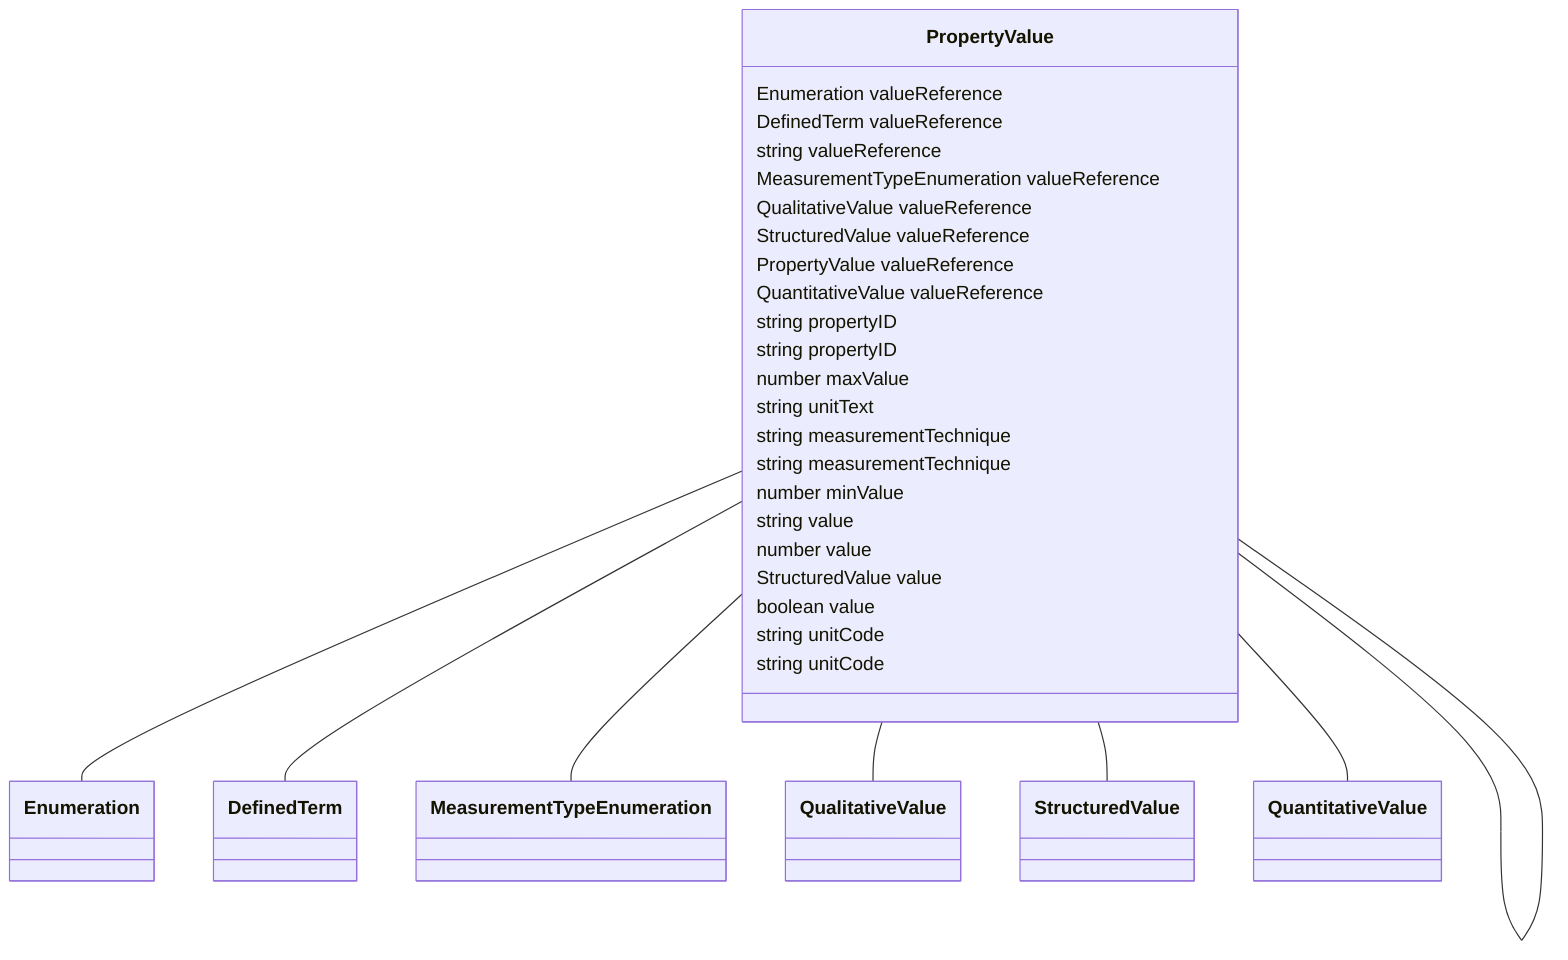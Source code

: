 classDiagram
  PropertyValue -- Enumeration
  PropertyValue -- DefinedTerm
  PropertyValue -- MeasurementTypeEnumeration
  PropertyValue -- QualitativeValue
  PropertyValue -- StructuredValue
  PropertyValue -- PropertyValue
  PropertyValue -- QuantitativeValue


class PropertyValue {

  Enumeration valueReference
  DefinedTerm valueReference
  string valueReference
  MeasurementTypeEnumeration valueReference
  QualitativeValue valueReference
  StructuredValue valueReference
  PropertyValue valueReference
  QuantitativeValue valueReference
  string propertyID
  string propertyID
  number maxValue
  string unitText
  string measurementTechnique
  string measurementTechnique
  number minValue
  string value
  number value
  StructuredValue value
  boolean value
  string unitCode
  string unitCode

 }
